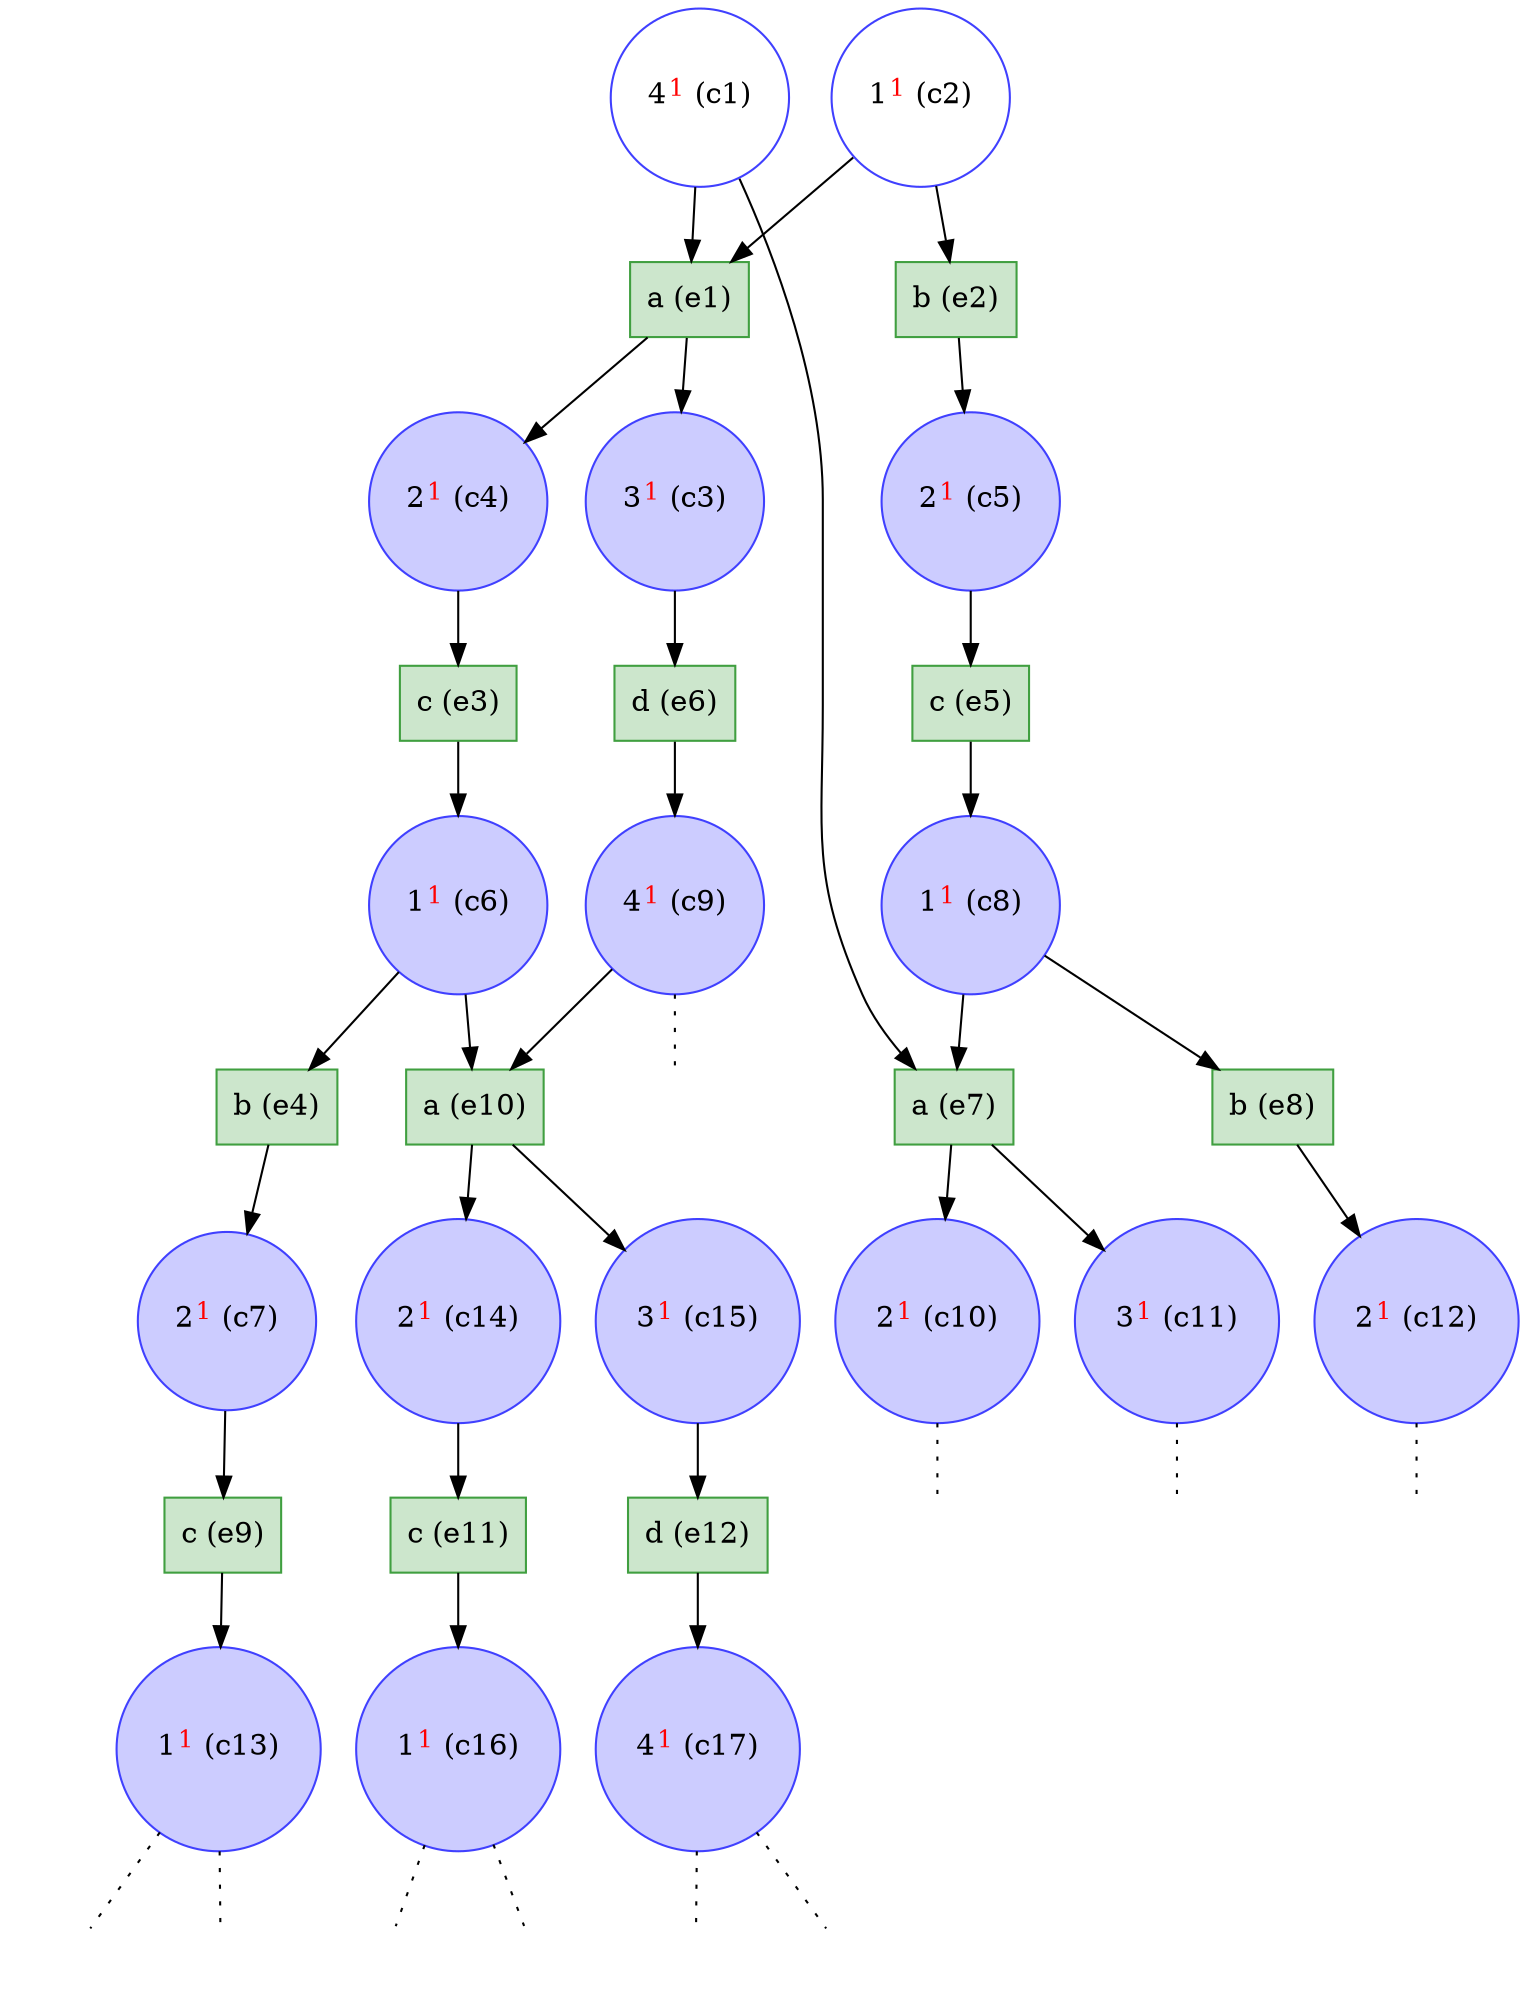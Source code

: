 digraph test {
  c1 -> e1;
  c2 -> e2;
  c2 -> e1;
  e1 -> c3;
  c3 -> e6;
  e1 -> c4;
  c4 -> e3;
  e2 -> c5;
  c5 -> e5;
  e3 -> c6;
  c6 -> e4;
  e4 -> c7;
  e5 -> c8;
  e6 -> c9;
  c8 -> e7 
  c8 -> e8
  c1 -> e7
  e7 -> c10
  e7 -> c11
  e8 -> c12
  c7 -> e9
  e9 -> c13
  c13 -> e10 [style="dotted" dir="none"];
  c13 -> e11 [style="dotted" dir="none"];
  c9 -> e12
  c6 -> e12
  e12 -> c14
  e12 -> c15
  c14 -> e13
  e13 -> c16
  c16 -> e14 [style="dotted" dir="none"];
  c16 -> e15 [style="dotted" dir="none"];
  c15 -> e16
  e16 -> c17
  c17 -> e17 [style="dotted" dir="none"];
  c17 -> e18 [style="dotted" dir="none"];
  c10 -> e19 [style="dotted" dir="none"];
  c11 -> e20 [style="dotted" dir="none"];
  c12 -> e21 [style="dotted" dir="none"];
  c9 -> e22 [style="dotted" dir="none"];
  c1 [color="#4040ff" fillcolor="transparent" label= <4<FONT COLOR="red"><SUP>1</SUP></FONT>&nbsp;(c1)> shape=circle style=filled];
  c2 [color="#4040ff" fillcolor="transparent" label= <1<FONT COLOR="red"><SUP>1</SUP></FONT>&nbsp;(c2)> shape=circle style=filled];
  c3 [color="#4040ff" fillcolor="#ccccff" label= <3<FONT COLOR="red"><SUP>1</SUP></FONT>&nbsp;(c3)> shape=circle style=filled];
  c4 [color="#4040ff" fillcolor="#ccccff" label= <2<FONT COLOR="red"><SUP>1</SUP></FONT>&nbsp;(c4)> shape=circle style=filled];
  c5 [color="#4040ff" fillcolor="#ccccff" label= <2<FONT COLOR="red"><SUP>1</SUP></FONT>&nbsp;(c5)> shape=circle style=filled];
  c6 [color="#4040ff" fillcolor="#ccccff" label= <1<FONT COLOR="red"><SUP>1</SUP></FONT>&nbsp;(c6)> shape=circle style=filled];
  c7 [color="#4040ff" fillcolor="#ccccff" label= <2<FONT COLOR="red"><SUP>1</SUP></FONT>&nbsp;(c7)> shape=circle style=filled];
  c8 [color="#4040ff" fillcolor="#ccccff" label= <1<FONT COLOR="red"><SUP>1</SUP></FONT>&nbsp;(c8)> shape=circle style=filled];
  c9 [color="#4040ff" fillcolor="#ccccff" label= <4<FONT COLOR="red"><SUP>1</SUP></FONT>&nbsp;(c9)> shape=circle style=filled];
  c10 [color="#4040ff" fillcolor="#ccccff" label= <2<FONT COLOR="red"><SUP>1</SUP></FONT>&nbsp;(c10)> shape=circle style=filled];
  c11 [color="#4040ff" fillcolor="#ccccff" label= <3<FONT COLOR="red"><SUP>1</SUP></FONT>&nbsp;(c11)> shape=circle style=filled];
  c12 [color="#4040ff" fillcolor="#ccccff" label= <2<FONT COLOR="red"><SUP>1</SUP></FONT>&nbsp;(c12)> shape=circle style=filled];
  c13 [color="#4040ff" fillcolor="#ccccff" label= <1<FONT COLOR="red"><SUP>1</SUP></FONT>&nbsp;(c13)> shape=circle style=filled];
  c14 [color="#4040ff" fillcolor="#ccccff" label= <2<FONT COLOR="red"><SUP>1</SUP></FONT>&nbsp;(c14)> shape=circle style=filled];
  c15 [color="#4040ff" fillcolor="#ccccff" label= <3<FONT COLOR="red"><SUP>1</SUP></FONT>&nbsp;(c15)> shape=circle style=filled];
  c16 [color="#4040ff" fillcolor="#ccccff" label= <1<FONT COLOR="red"><SUP>1</SUP></FONT>&nbsp;(c16)> shape=circle style=filled];
  c17 [color="#4040ff" fillcolor="#ccccff" label= <4<FONT COLOR="red"><SUP>1</SUP></FONT>&nbsp;(c17)> shape=circle style=filled];
  e1 [color="#409f40" fillcolor="#cce6cc" label="a (e1)" shape=box style=filled];
  e2 [color="#409f40" fillcolor="#cce6cc" label="b (e2)" shape=box style=filled];
  e3 [color="#409f40" fillcolor="#cce6cc" label="c (e3)" shape=box style=filled];
  e4 [color="#409f40" fillcolor="#cce6cc" label="b (e4)" shape=box style=filled];
  e5 [color="#409f40" fillcolor="#cce6cc" label="c (e5)" shape=box style=filled];
  e6 [color="#409f40" fillcolor="#cce6cc" label="d (e6)" shape=box style=filled];
  e7 [color="#409f40" fillcolor="#cce6cc" label="a (e7)" shape=box style=filled];
  e8 [color="#409f40" fillcolor="#cce6cc" label="b (e8)" shape=box style=filled];
  e9 [color="#409f40" fillcolor="#cce6cc" label="c (e9)" shape=box style=filled];
  e10 [style=invis];
  e11 [style=invis];
  e12 [color="#409f40" fillcolor="#cce6cc" label="a (e10)" shape=box style=filled];
  e13 [color="#409f40" fillcolor="#cce6cc" label="c (e11)" shape=box style=filled];
  e14 [style=invis];
  e15 [style=invis];
  e16 [color="#409f40" fillcolor="#cce6cc" label="d (e12)" shape=box style=filled];
  e17 [style=invis];
  e18 [style=invis];
  e19 [style=invis];
  e20 [style=invis];
  e21 [style=invis];
  e22 [style=invis];
}